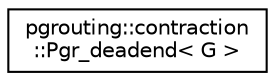 digraph "Graphical Class Hierarchy"
{
  edge [fontname="Helvetica",fontsize="10",labelfontname="Helvetica",labelfontsize="10"];
  node [fontname="Helvetica",fontsize="10",shape=record];
  rankdir="LR";
  Node0 [label="pgrouting::contraction\l::Pgr_deadend\< G \>",height=0.2,width=0.4,color="black", fillcolor="white", style="filled",URL="$classpgrouting_1_1contraction_1_1Pgr__deadend.html"];
}
